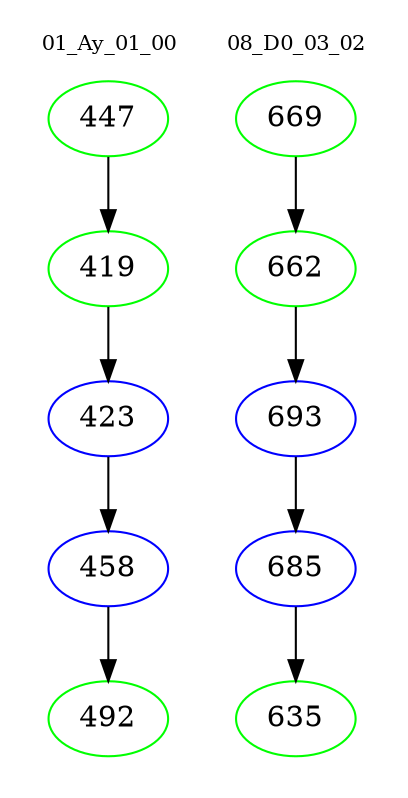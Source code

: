 digraph{
subgraph cluster_0 {
color = white
label = "01_Ay_01_00";
fontsize=10;
T0_447 [label="447", color="green"]
T0_447 -> T0_419 [color="black"]
T0_419 [label="419", color="green"]
T0_419 -> T0_423 [color="black"]
T0_423 [label="423", color="blue"]
T0_423 -> T0_458 [color="black"]
T0_458 [label="458", color="blue"]
T0_458 -> T0_492 [color="black"]
T0_492 [label="492", color="green"]
}
subgraph cluster_1 {
color = white
label = "08_D0_03_02";
fontsize=10;
T1_669 [label="669", color="green"]
T1_669 -> T1_662 [color="black"]
T1_662 [label="662", color="green"]
T1_662 -> T1_693 [color="black"]
T1_693 [label="693", color="blue"]
T1_693 -> T1_685 [color="black"]
T1_685 [label="685", color="blue"]
T1_685 -> T1_635 [color="black"]
T1_635 [label="635", color="green"]
}
}
